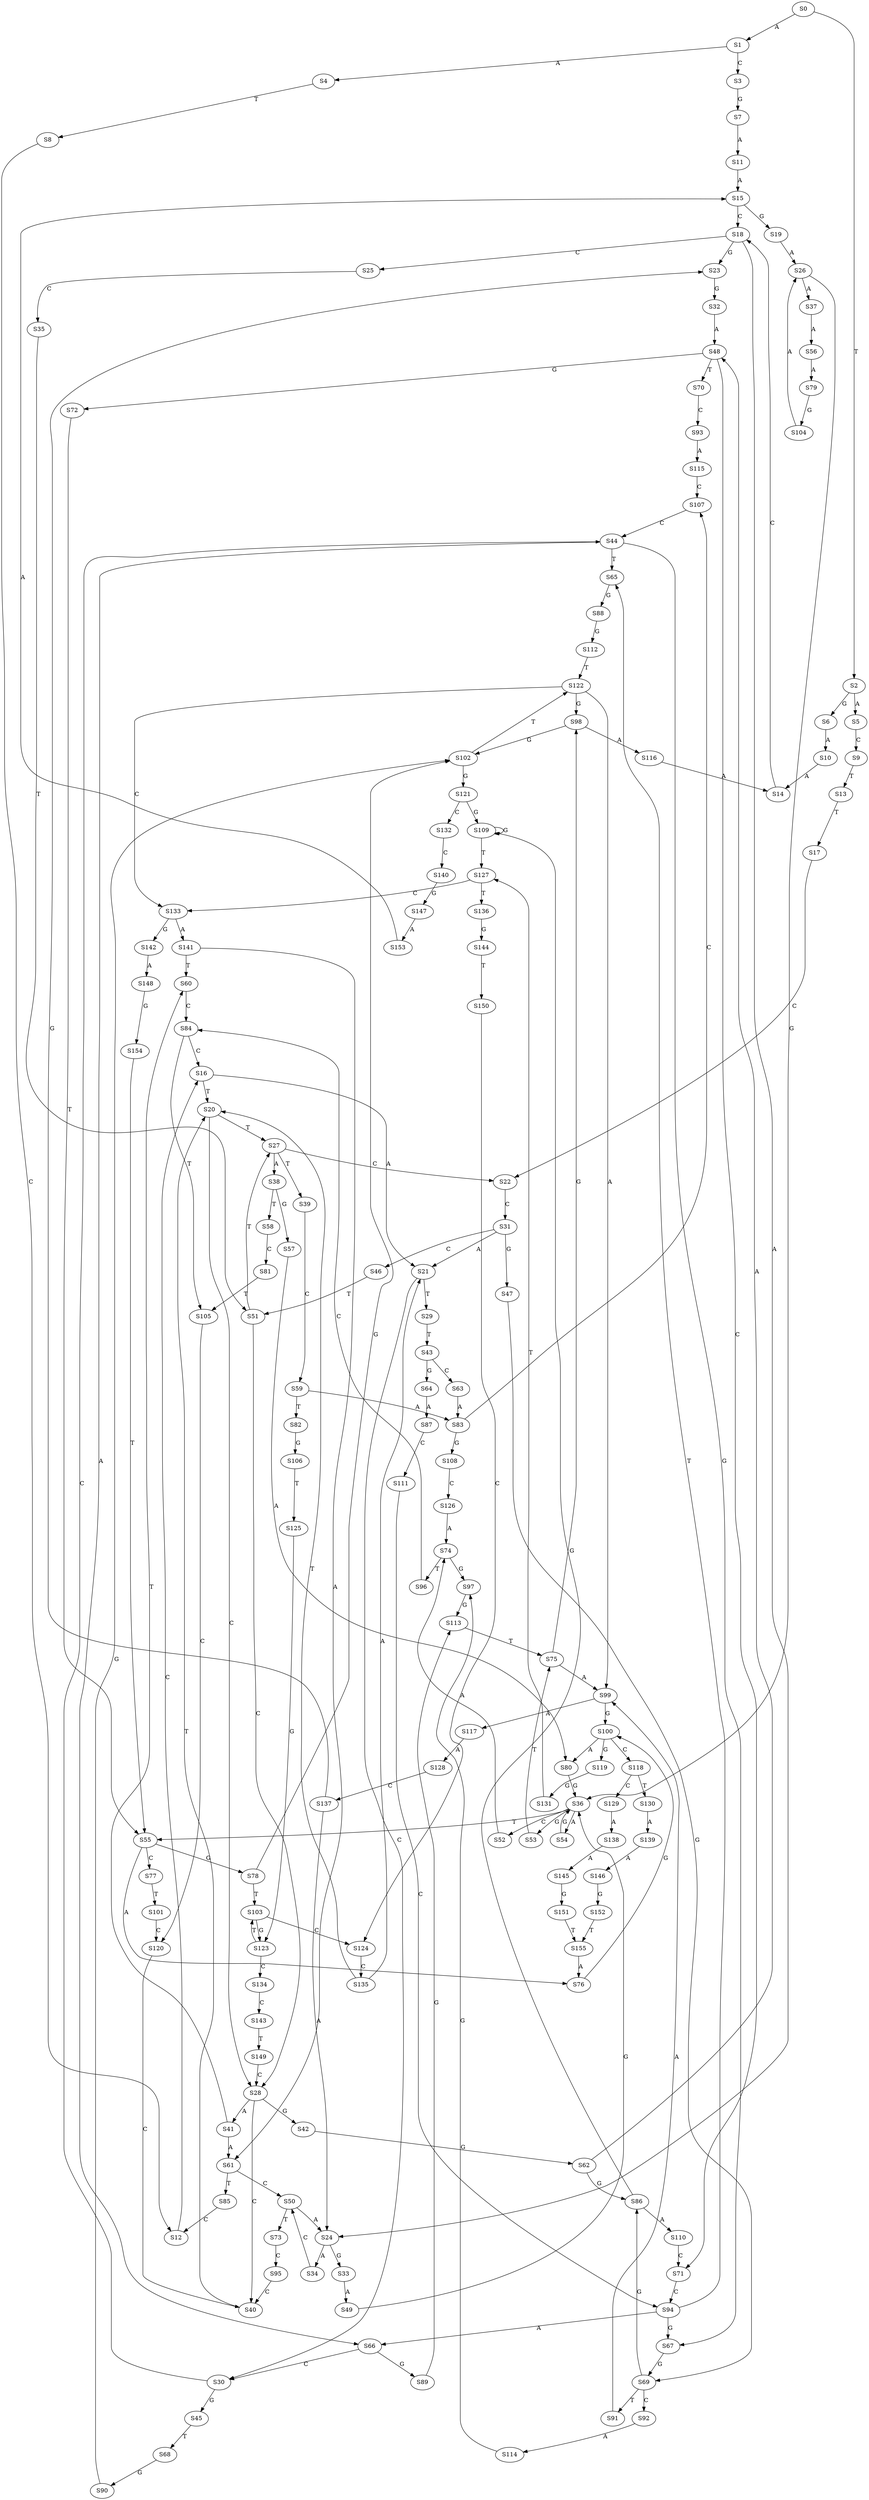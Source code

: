 strict digraph  {
	S0 -> S1 [ label = A ];
	S0 -> S2 [ label = T ];
	S1 -> S3 [ label = C ];
	S1 -> S4 [ label = A ];
	S2 -> S5 [ label = A ];
	S2 -> S6 [ label = G ];
	S3 -> S7 [ label = G ];
	S4 -> S8 [ label = T ];
	S5 -> S9 [ label = C ];
	S6 -> S10 [ label = A ];
	S7 -> S11 [ label = A ];
	S8 -> S12 [ label = C ];
	S9 -> S13 [ label = T ];
	S10 -> S14 [ label = A ];
	S11 -> S15 [ label = A ];
	S12 -> S16 [ label = C ];
	S13 -> S17 [ label = T ];
	S14 -> S18 [ label = C ];
	S15 -> S18 [ label = C ];
	S15 -> S19 [ label = G ];
	S16 -> S20 [ label = T ];
	S16 -> S21 [ label = A ];
	S17 -> S22 [ label = C ];
	S18 -> S23 [ label = G ];
	S18 -> S24 [ label = A ];
	S18 -> S25 [ label = C ];
	S19 -> S26 [ label = A ];
	S20 -> S27 [ label = T ];
	S20 -> S28 [ label = C ];
	S21 -> S29 [ label = T ];
	S21 -> S30 [ label = C ];
	S22 -> S31 [ label = C ];
	S23 -> S32 [ label = G ];
	S24 -> S33 [ label = G ];
	S24 -> S34 [ label = A ];
	S25 -> S35 [ label = C ];
	S26 -> S36 [ label = G ];
	S26 -> S37 [ label = A ];
	S27 -> S22 [ label = C ];
	S27 -> S38 [ label = A ];
	S27 -> S39 [ label = T ];
	S28 -> S40 [ label = C ];
	S28 -> S41 [ label = A ];
	S28 -> S42 [ label = G ];
	S29 -> S43 [ label = T ];
	S30 -> S44 [ label = C ];
	S30 -> S45 [ label = G ];
	S31 -> S21 [ label = A ];
	S31 -> S46 [ label = C ];
	S31 -> S47 [ label = G ];
	S32 -> S48 [ label = A ];
	S33 -> S49 [ label = A ];
	S34 -> S50 [ label = C ];
	S35 -> S51 [ label = T ];
	S36 -> S52 [ label = C ];
	S36 -> S53 [ label = G ];
	S36 -> S54 [ label = A ];
	S36 -> S55 [ label = T ];
	S37 -> S56 [ label = A ];
	S38 -> S57 [ label = G ];
	S38 -> S58 [ label = T ];
	S39 -> S59 [ label = C ];
	S40 -> S20 [ label = T ];
	S41 -> S60 [ label = T ];
	S41 -> S61 [ label = A ];
	S42 -> S62 [ label = G ];
	S43 -> S63 [ label = C ];
	S43 -> S64 [ label = G ];
	S44 -> S65 [ label = T ];
	S44 -> S66 [ label = A ];
	S44 -> S67 [ label = G ];
	S45 -> S68 [ label = T ];
	S46 -> S51 [ label = T ];
	S47 -> S69 [ label = G ];
	S48 -> S70 [ label = T ];
	S48 -> S71 [ label = C ];
	S48 -> S72 [ label = G ];
	S49 -> S36 [ label = G ];
	S50 -> S73 [ label = T ];
	S50 -> S24 [ label = A ];
	S51 -> S27 [ label = T ];
	S51 -> S28 [ label = C ];
	S52 -> S74 [ label = A ];
	S53 -> S75 [ label = T ];
	S54 -> S36 [ label = G ];
	S55 -> S76 [ label = A ];
	S55 -> S77 [ label = C ];
	S55 -> S78 [ label = G ];
	S56 -> S79 [ label = A ];
	S57 -> S80 [ label = A ];
	S58 -> S81 [ label = C ];
	S59 -> S82 [ label = T ];
	S59 -> S83 [ label = A ];
	S60 -> S84 [ label = C ];
	S61 -> S85 [ label = T ];
	S61 -> S50 [ label = C ];
	S62 -> S48 [ label = A ];
	S62 -> S86 [ label = G ];
	S63 -> S83 [ label = A ];
	S64 -> S87 [ label = A ];
	S65 -> S88 [ label = G ];
	S66 -> S89 [ label = G ];
	S66 -> S30 [ label = C ];
	S67 -> S69 [ label = G ];
	S68 -> S90 [ label = G ];
	S69 -> S86 [ label = G ];
	S69 -> S91 [ label = T ];
	S69 -> S92 [ label = C ];
	S70 -> S93 [ label = C ];
	S71 -> S94 [ label = C ];
	S72 -> S55 [ label = T ];
	S73 -> S95 [ label = C ];
	S74 -> S96 [ label = T ];
	S74 -> S97 [ label = G ];
	S75 -> S98 [ label = G ];
	S75 -> S99 [ label = A ];
	S76 -> S100 [ label = G ];
	S77 -> S101 [ label = T ];
	S78 -> S102 [ label = G ];
	S78 -> S103 [ label = T ];
	S79 -> S104 [ label = G ];
	S80 -> S36 [ label = G ];
	S81 -> S105 [ label = T ];
	S82 -> S106 [ label = G ];
	S83 -> S107 [ label = C ];
	S83 -> S108 [ label = G ];
	S84 -> S105 [ label = T ];
	S84 -> S16 [ label = C ];
	S85 -> S12 [ label = C ];
	S86 -> S109 [ label = G ];
	S86 -> S110 [ label = A ];
	S87 -> S111 [ label = C ];
	S88 -> S112 [ label = G ];
	S89 -> S113 [ label = G ];
	S90 -> S102 [ label = G ];
	S91 -> S99 [ label = A ];
	S92 -> S114 [ label = A ];
	S93 -> S115 [ label = A ];
	S94 -> S67 [ label = G ];
	S94 -> S65 [ label = T ];
	S94 -> S66 [ label = A ];
	S95 -> S40 [ label = C ];
	S96 -> S84 [ label = C ];
	S97 -> S113 [ label = G ];
	S98 -> S102 [ label = G ];
	S98 -> S116 [ label = A ];
	S99 -> S100 [ label = G ];
	S99 -> S117 [ label = A ];
	S100 -> S118 [ label = C ];
	S100 -> S119 [ label = G ];
	S100 -> S80 [ label = A ];
	S101 -> S120 [ label = C ];
	S102 -> S121 [ label = G ];
	S102 -> S122 [ label = T ];
	S103 -> S123 [ label = G ];
	S103 -> S124 [ label = C ];
	S104 -> S26 [ label = A ];
	S105 -> S120 [ label = C ];
	S106 -> S125 [ label = T ];
	S107 -> S44 [ label = C ];
	S108 -> S126 [ label = C ];
	S109 -> S127 [ label = T ];
	S109 -> S109 [ label = G ];
	S110 -> S71 [ label = C ];
	S111 -> S94 [ label = C ];
	S112 -> S122 [ label = T ];
	S113 -> S75 [ label = T ];
	S114 -> S97 [ label = G ];
	S115 -> S107 [ label = C ];
	S116 -> S14 [ label = A ];
	S117 -> S128 [ label = A ];
	S118 -> S129 [ label = C ];
	S118 -> S130 [ label = T ];
	S119 -> S131 [ label = G ];
	S120 -> S40 [ label = C ];
	S121 -> S109 [ label = G ];
	S121 -> S132 [ label = C ];
	S122 -> S99 [ label = A ];
	S122 -> S133 [ label = C ];
	S122 -> S98 [ label = G ];
	S123 -> S134 [ label = C ];
	S123 -> S103 [ label = T ];
	S124 -> S135 [ label = C ];
	S125 -> S123 [ label = G ];
	S126 -> S74 [ label = A ];
	S127 -> S136 [ label = T ];
	S127 -> S133 [ label = C ];
	S128 -> S137 [ label = C ];
	S129 -> S138 [ label = A ];
	S130 -> S139 [ label = A ];
	S131 -> S127 [ label = T ];
	S132 -> S140 [ label = C ];
	S133 -> S141 [ label = A ];
	S133 -> S142 [ label = G ];
	S134 -> S143 [ label = C ];
	S135 -> S21 [ label = A ];
	S135 -> S20 [ label = T ];
	S136 -> S144 [ label = G ];
	S137 -> S24 [ label = A ];
	S137 -> S23 [ label = G ];
	S138 -> S145 [ label = A ];
	S139 -> S146 [ label = A ];
	S140 -> S147 [ label = G ];
	S141 -> S61 [ label = A ];
	S141 -> S60 [ label = T ];
	S142 -> S148 [ label = A ];
	S143 -> S149 [ label = T ];
	S144 -> S150 [ label = T ];
	S145 -> S151 [ label = G ];
	S146 -> S152 [ label = G ];
	S147 -> S153 [ label = A ];
	S148 -> S154 [ label = G ];
	S149 -> S28 [ label = C ];
	S150 -> S124 [ label = C ];
	S151 -> S155 [ label = T ];
	S152 -> S155 [ label = T ];
	S153 -> S15 [ label = A ];
	S154 -> S55 [ label = T ];
	S155 -> S76 [ label = A ];
}
